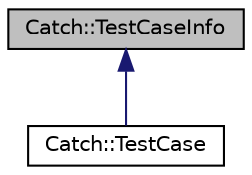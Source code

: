 digraph "Catch::TestCaseInfo"
{
  edge [fontname="Helvetica",fontsize="10",labelfontname="Helvetica",labelfontsize="10"];
  node [fontname="Helvetica",fontsize="10",shape=record];
  Node1 [label="Catch::TestCaseInfo",height=0.2,width=0.4,color="black", fillcolor="grey75", style="filled", fontcolor="black"];
  Node1 -> Node2 [dir="back",color="midnightblue",fontsize="10",style="solid"];
  Node2 [label="Catch::TestCase",height=0.2,width=0.4,color="black", fillcolor="white", style="filled",URL="$classCatch_1_1TestCase.html"];
}
